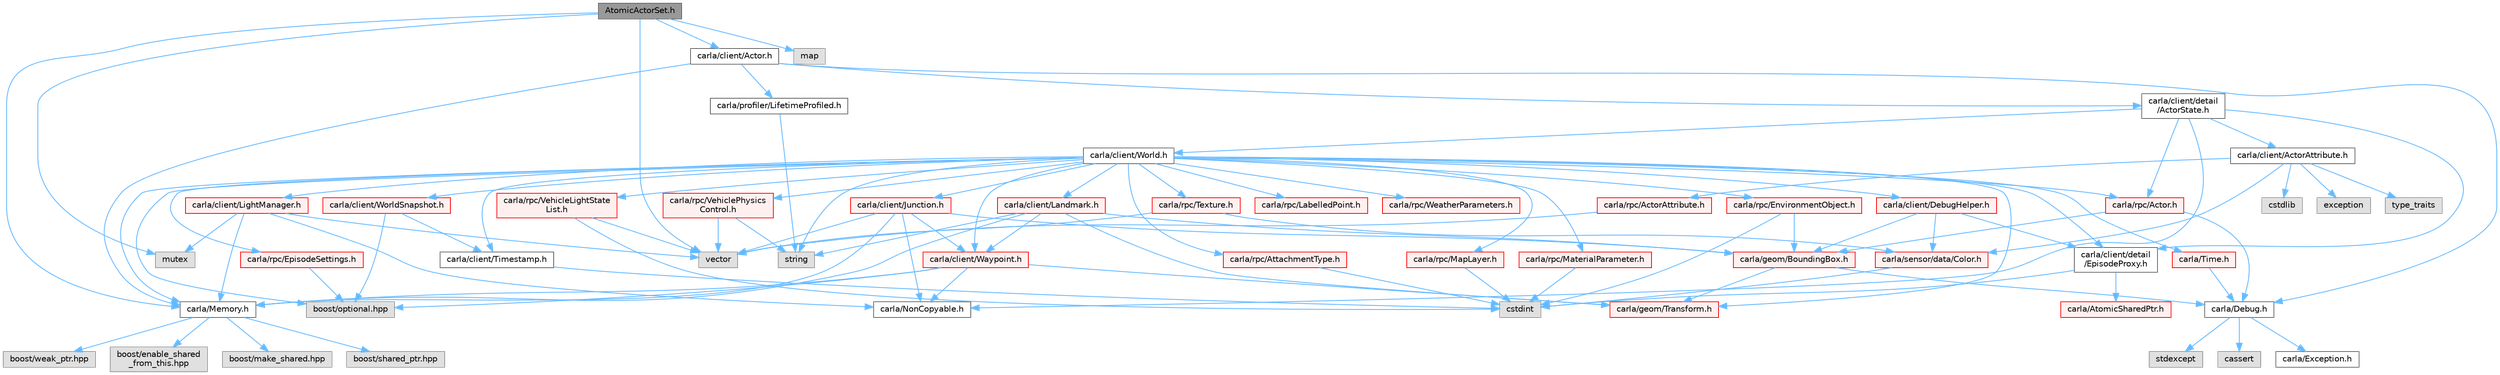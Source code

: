 digraph "AtomicActorSet.h"
{
 // INTERACTIVE_SVG=YES
 // LATEX_PDF_SIZE
  bgcolor="transparent";
  edge [fontname=Helvetica,fontsize=10,labelfontname=Helvetica,labelfontsize=10];
  node [fontname=Helvetica,fontsize=10,shape=box,height=0.2,width=0.4];
  Node1 [id="Node000001",label="AtomicActorSet.h",height=0.2,width=0.4,color="gray40", fillcolor="grey60", style="filled", fontcolor="black",tooltip=" "];
  Node1 -> Node2 [id="edge1_Node000001_Node000002",color="steelblue1",style="solid",tooltip=" "];
  Node2 [id="Node000002",label="mutex",height=0.2,width=0.4,color="grey60", fillcolor="#E0E0E0", style="filled",tooltip=" "];
  Node1 -> Node3 [id="edge2_Node000001_Node000003",color="steelblue1",style="solid",tooltip=" "];
  Node3 [id="Node000003",label="map",height=0.2,width=0.4,color="grey60", fillcolor="#E0E0E0", style="filled",tooltip=" "];
  Node1 -> Node4 [id="edge3_Node000001_Node000004",color="steelblue1",style="solid",tooltip=" "];
  Node4 [id="Node000004",label="vector",height=0.2,width=0.4,color="grey60", fillcolor="#E0E0E0", style="filled",tooltip=" "];
  Node1 -> Node5 [id="edge4_Node000001_Node000005",color="steelblue1",style="solid",tooltip=" "];
  Node5 [id="Node000005",label="carla/client/Actor.h",height=0.2,width=0.4,color="grey40", fillcolor="white", style="filled",URL="$da/d48/client_2Actor_8h.html",tooltip=" "];
  Node5 -> Node6 [id="edge5_Node000005_Node000006",color="steelblue1",style="solid",tooltip=" "];
  Node6 [id="Node000006",label="carla/Debug.h",height=0.2,width=0.4,color="grey40", fillcolor="white", style="filled",URL="$d4/deb/Debug_8h.html",tooltip=" "];
  Node6 -> Node7 [id="edge6_Node000006_Node000007",color="steelblue1",style="solid",tooltip=" "];
  Node7 [id="Node000007",label="carla/Exception.h",height=0.2,width=0.4,color="grey40", fillcolor="white", style="filled",URL="$d8/d8a/Exception_8h.html",tooltip=" "];
  Node6 -> Node8 [id="edge7_Node000006_Node000008",color="steelblue1",style="solid",tooltip=" "];
  Node8 [id="Node000008",label="stdexcept",height=0.2,width=0.4,color="grey60", fillcolor="#E0E0E0", style="filled",tooltip=" "];
  Node6 -> Node9 [id="edge8_Node000006_Node000009",color="steelblue1",style="solid",tooltip=" "];
  Node9 [id="Node000009",label="cassert",height=0.2,width=0.4,color="grey60", fillcolor="#E0E0E0", style="filled",tooltip=" "];
  Node5 -> Node10 [id="edge9_Node000005_Node000010",color="steelblue1",style="solid",tooltip=" "];
  Node10 [id="Node000010",label="carla/Memory.h",height=0.2,width=0.4,color="grey40", fillcolor="white", style="filled",URL="$de/d5c/Memory_8h.html",tooltip=" "];
  Node10 -> Node11 [id="edge10_Node000010_Node000011",color="steelblue1",style="solid",tooltip=" "];
  Node11 [id="Node000011",label="boost/enable_shared\l_from_this.hpp",height=0.2,width=0.4,color="grey60", fillcolor="#E0E0E0", style="filled",tooltip=" "];
  Node10 -> Node12 [id="edge11_Node000010_Node000012",color="steelblue1",style="solid",tooltip=" "];
  Node12 [id="Node000012",label="boost/make_shared.hpp",height=0.2,width=0.4,color="grey60", fillcolor="#E0E0E0", style="filled",tooltip=" "];
  Node10 -> Node13 [id="edge12_Node000010_Node000013",color="steelblue1",style="solid",tooltip=" "];
  Node13 [id="Node000013",label="boost/shared_ptr.hpp",height=0.2,width=0.4,color="grey60", fillcolor="#E0E0E0", style="filled",tooltip=" "];
  Node10 -> Node14 [id="edge13_Node000010_Node000014",color="steelblue1",style="solid",tooltip=" "];
  Node14 [id="Node000014",label="boost/weak_ptr.hpp",height=0.2,width=0.4,color="grey60", fillcolor="#E0E0E0", style="filled",tooltip=" "];
  Node5 -> Node15 [id="edge14_Node000005_Node000015",color="steelblue1",style="solid",tooltip=" "];
  Node15 [id="Node000015",label="carla/client/detail\l/ActorState.h",height=0.2,width=0.4,color="grey40", fillcolor="white", style="filled",URL="$d4/d22/client_2detail_2ActorState_8h.html",tooltip=" "];
  Node15 -> Node16 [id="edge15_Node000015_Node000016",color="steelblue1",style="solid",tooltip=" "];
  Node16 [id="Node000016",label="carla/NonCopyable.h",height=0.2,width=0.4,color="grey40", fillcolor="white", style="filled",URL="$d4/dd8/LibCarla_2source_2carla_2NonCopyable_8h.html",tooltip=" "];
  Node15 -> Node17 [id="edge16_Node000015_Node000017",color="steelblue1",style="solid",tooltip=" "];
  Node17 [id="Node000017",label="carla/client/World.h",height=0.2,width=0.4,color="grey40", fillcolor="white", style="filled",URL="$dd/d5b/World_8h.html",tooltip=" "];
  Node17 -> Node10 [id="edge17_Node000017_Node000010",color="steelblue1",style="solid",tooltip=" "];
  Node17 -> Node18 [id="edge18_Node000017_Node000018",color="steelblue1",style="solid",tooltip=" "];
  Node18 [id="Node000018",label="carla/Time.h",height=0.2,width=0.4,color="red", fillcolor="#FFF0F0", style="filled",URL="$d2/d33/Time_8h.html",tooltip=" "];
  Node18 -> Node6 [id="edge19_Node000018_Node000006",color="steelblue1",style="solid",tooltip=" "];
  Node17 -> Node21 [id="edge20_Node000017_Node000021",color="steelblue1",style="solid",tooltip=" "];
  Node21 [id="Node000021",label="carla/client/DebugHelper.h",height=0.2,width=0.4,color="red", fillcolor="#FFF0F0", style="filled",URL="$d1/dbe/DebugHelper_8h.html",tooltip=" "];
  Node21 -> Node22 [id="edge21_Node000021_Node000022",color="steelblue1",style="solid",tooltip=" "];
  Node22 [id="Node000022",label="carla/client/detail\l/EpisodeProxy.h",height=0.2,width=0.4,color="grey40", fillcolor="white", style="filled",URL="$dc/dc2/EpisodeProxy_8h.html",tooltip=" "];
  Node22 -> Node23 [id="edge22_Node000022_Node000023",color="steelblue1",style="solid",tooltip=" "];
  Node23 [id="Node000023",label="carla/AtomicSharedPtr.h",height=0.2,width=0.4,color="red", fillcolor="#FFF0F0", style="filled",URL="$df/de2/AtomicSharedPtr_8h.html",tooltip=" "];
  Node22 -> Node25 [id="edge23_Node000022_Node000025",color="steelblue1",style="solid",tooltip=" "];
  Node25 [id="Node000025",label="cstdint",height=0.2,width=0.4,color="grey60", fillcolor="#E0E0E0", style="filled",tooltip=" "];
  Node21 -> Node26 [id="edge24_Node000021_Node000026",color="steelblue1",style="solid",tooltip=" "];
  Node26 [id="Node000026",label="carla/geom/BoundingBox.h",height=0.2,width=0.4,color="red", fillcolor="#FFF0F0", style="filled",URL="$d2/dfe/LibCarla_2source_2carla_2geom_2BoundingBox_8h.html",tooltip=" "];
  Node26 -> Node6 [id="edge25_Node000026_Node000006",color="steelblue1",style="solid",tooltip=" "];
  Node26 -> Node36 [id="edge26_Node000026_Node000036",color="steelblue1",style="solid",tooltip=" "];
  Node36 [id="Node000036",label="carla/geom/Transform.h",height=0.2,width=0.4,color="red", fillcolor="#FFF0F0", style="filled",URL="$de/d17/geom_2Transform_8h.html",tooltip=" "];
  Node21 -> Node56 [id="edge27_Node000021_Node000056",color="steelblue1",style="solid",tooltip=" "];
  Node56 [id="Node000056",label="carla/sensor/data/Color.h",height=0.2,width=0.4,color="red", fillcolor="#FFF0F0", style="filled",URL="$db/d51/sensor_2data_2Color_8h.html",tooltip=" "];
  Node56 -> Node25 [id="edge28_Node000056_Node000025",color="steelblue1",style="solid",tooltip=" "];
  Node17 -> Node60 [id="edge29_Node000017_Node000060",color="steelblue1",style="solid",tooltip=" "];
  Node60 [id="Node000060",label="carla/client/Landmark.h",height=0.2,width=0.4,color="red", fillcolor="#FFF0F0", style="filled",URL="$db/d18/Landmark_8h.html",tooltip=" "];
  Node60 -> Node10 [id="edge30_Node000060_Node000010",color="steelblue1",style="solid",tooltip=" "];
  Node60 -> Node61 [id="edge31_Node000060_Node000061",color="steelblue1",style="solid",tooltip=" "];
  Node61 [id="Node000061",label="carla/client/Waypoint.h",height=0.2,width=0.4,color="red", fillcolor="#FFF0F0", style="filled",URL="$d0/d47/client_2Waypoint_8h.html",tooltip=" "];
  Node61 -> Node10 [id="edge32_Node000061_Node000010",color="steelblue1",style="solid",tooltip=" "];
  Node61 -> Node16 [id="edge33_Node000061_Node000016",color="steelblue1",style="solid",tooltip=" "];
  Node61 -> Node36 [id="edge34_Node000061_Node000036",color="steelblue1",style="solid",tooltip=" "];
  Node61 -> Node82 [id="edge35_Node000061_Node000082",color="steelblue1",style="solid",tooltip=" "];
  Node82 [id="Node000082",label="boost/optional.hpp",height=0.2,width=0.4,color="grey60", fillcolor="#E0E0E0", style="filled",tooltip=" "];
  Node60 -> Node36 [id="edge36_Node000060_Node000036",color="steelblue1",style="solid",tooltip=" "];
  Node60 -> Node26 [id="edge37_Node000060_Node000026",color="steelblue1",style="solid",tooltip=" "];
  Node60 -> Node63 [id="edge38_Node000060_Node000063",color="steelblue1",style="solid",tooltip=" "];
  Node63 [id="Node000063",label="string",height=0.2,width=0.4,color="grey60", fillcolor="#E0E0E0", style="filled",tooltip=" "];
  Node17 -> Node61 [id="edge39_Node000017_Node000061",color="steelblue1",style="solid",tooltip=" "];
  Node17 -> Node86 [id="edge40_Node000017_Node000086",color="steelblue1",style="solid",tooltip=" "];
  Node86 [id="Node000086",label="carla/client/Junction.h",height=0.2,width=0.4,color="red", fillcolor="#FFF0F0", style="filled",URL="$dd/d55/client_2Junction_8h.html",tooltip=" "];
  Node86 -> Node10 [id="edge41_Node000086_Node000010",color="steelblue1",style="solid",tooltip=" "];
  Node86 -> Node16 [id="edge42_Node000086_Node000016",color="steelblue1",style="solid",tooltip=" "];
  Node86 -> Node26 [id="edge43_Node000086_Node000026",color="steelblue1",style="solid",tooltip=" "];
  Node86 -> Node61 [id="edge44_Node000086_Node000061",color="steelblue1",style="solid",tooltip=" "];
  Node86 -> Node4 [id="edge45_Node000086_Node000004",color="steelblue1",style="solid",tooltip=" "];
  Node17 -> Node90 [id="edge46_Node000017_Node000090",color="steelblue1",style="solid",tooltip=" "];
  Node90 [id="Node000090",label="carla/client/LightManager.h",height=0.2,width=0.4,color="red", fillcolor="#FFF0F0", style="filled",URL="$dd/d9a/LightManager_8h.html",tooltip=" "];
  Node90 -> Node2 [id="edge47_Node000090_Node000002",color="steelblue1",style="solid",tooltip=" "];
  Node90 -> Node4 [id="edge48_Node000090_Node000004",color="steelblue1",style="solid",tooltip=" "];
  Node90 -> Node10 [id="edge49_Node000090_Node000010",color="steelblue1",style="solid",tooltip=" "];
  Node90 -> Node16 [id="edge50_Node000090_Node000016",color="steelblue1",style="solid",tooltip=" "];
  Node17 -> Node96 [id="edge51_Node000017_Node000096",color="steelblue1",style="solid",tooltip=" "];
  Node96 [id="Node000096",label="carla/client/Timestamp.h",height=0.2,width=0.4,color="grey40", fillcolor="white", style="filled",URL="$d7/d66/Timestamp_8h.html",tooltip=" "];
  Node96 -> Node25 [id="edge52_Node000096_Node000025",color="steelblue1",style="solid",tooltip=" "];
  Node17 -> Node97 [id="edge53_Node000017_Node000097",color="steelblue1",style="solid",tooltip=" "];
  Node97 [id="Node000097",label="carla/client/WorldSnapshot.h",height=0.2,width=0.4,color="red", fillcolor="#FFF0F0", style="filled",URL="$df/d11/WorldSnapshot_8h.html",tooltip=" "];
  Node97 -> Node96 [id="edge54_Node000097_Node000096",color="steelblue1",style="solid",tooltip=" "];
  Node97 -> Node82 [id="edge55_Node000097_Node000082",color="steelblue1",style="solid",tooltip=" "];
  Node17 -> Node22 [id="edge56_Node000017_Node000022",color="steelblue1",style="solid",tooltip=" "];
  Node17 -> Node36 [id="edge57_Node000017_Node000036",color="steelblue1",style="solid",tooltip=" "];
  Node17 -> Node126 [id="edge58_Node000017_Node000126",color="steelblue1",style="solid",tooltip=" "];
  Node126 [id="Node000126",label="carla/rpc/Actor.h",height=0.2,width=0.4,color="red", fillcolor="#FFF0F0", style="filled",URL="$d8/d73/rpc_2Actor_8h.html",tooltip=" "];
  Node126 -> Node6 [id="edge59_Node000126_Node000006",color="steelblue1",style="solid",tooltip=" "];
  Node126 -> Node26 [id="edge60_Node000126_Node000026",color="steelblue1",style="solid",tooltip=" "];
  Node17 -> Node144 [id="edge61_Node000017_Node000144",color="steelblue1",style="solid",tooltip=" "];
  Node144 [id="Node000144",label="carla/rpc/AttachmentType.h",height=0.2,width=0.4,color="red", fillcolor="#FFF0F0", style="filled",URL="$d9/df7/AttachmentType_8h.html",tooltip=" "];
  Node144 -> Node25 [id="edge62_Node000144_Node000025",color="steelblue1",style="solid",tooltip=" "];
  Node17 -> Node145 [id="edge63_Node000017_Node000145",color="steelblue1",style="solid",tooltip=" "];
  Node145 [id="Node000145",label="carla/rpc/EpisodeSettings.h",height=0.2,width=0.4,color="red", fillcolor="#FFF0F0", style="filled",URL="$db/df7/LibCarla_2source_2carla_2rpc_2EpisodeSettings_8h.html",tooltip=" "];
  Node145 -> Node82 [id="edge64_Node000145_Node000082",color="steelblue1",style="solid",tooltip=" "];
  Node17 -> Node150 [id="edge65_Node000017_Node000150",color="steelblue1",style="solid",tooltip=" "];
  Node150 [id="Node000150",label="carla/rpc/EnvironmentObject.h",height=0.2,width=0.4,color="red", fillcolor="#FFF0F0", style="filled",URL="$de/d10/LibCarla_2source_2carla_2rpc_2EnvironmentObject_8h.html",tooltip=" "];
  Node150 -> Node25 [id="edge66_Node000150_Node000025",color="steelblue1",style="solid",tooltip=" "];
  Node150 -> Node26 [id="edge67_Node000150_Node000026",color="steelblue1",style="solid",tooltip=" "];
  Node17 -> Node152 [id="edge68_Node000017_Node000152",color="steelblue1",style="solid",tooltip=" "];
  Node152 [id="Node000152",label="carla/rpc/LabelledPoint.h",height=0.2,width=0.4,color="red", fillcolor="#FFF0F0", style="filled",URL="$d2/dd4/LabelledPoint_8h.html",tooltip=" "];
  Node17 -> Node154 [id="edge69_Node000017_Node000154",color="steelblue1",style="solid",tooltip=" "];
  Node154 [id="Node000154",label="carla/rpc/MapLayer.h",height=0.2,width=0.4,color="red", fillcolor="#FFF0F0", style="filled",URL="$d0/dc2/MapLayer_8h.html",tooltip=" "];
  Node154 -> Node25 [id="edge70_Node000154_Node000025",color="steelblue1",style="solid",tooltip=" "];
  Node17 -> Node155 [id="edge71_Node000017_Node000155",color="steelblue1",style="solid",tooltip=" "];
  Node155 [id="Node000155",label="carla/rpc/VehiclePhysics\lControl.h",height=0.2,width=0.4,color="red", fillcolor="#FFF0F0", style="filled",URL="$d1/d8e/LibCarla_2source_2carla_2rpc_2VehiclePhysicsControl_8h.html",tooltip=" "];
  Node155 -> Node63 [id="edge72_Node000155_Node000063",color="steelblue1",style="solid",tooltip=" "];
  Node155 -> Node4 [id="edge73_Node000155_Node000004",color="steelblue1",style="solid",tooltip=" "];
  Node17 -> Node162 [id="edge74_Node000017_Node000162",color="steelblue1",style="solid",tooltip=" "];
  Node162 [id="Node000162",label="carla/rpc/WeatherParameters.h",height=0.2,width=0.4,color="red", fillcolor="#FFF0F0", style="filled",URL="$da/d0c/LibCarla_2source_2carla_2rpc_2WeatherParameters_8h.html",tooltip=" "];
  Node17 -> Node165 [id="edge75_Node000017_Node000165",color="steelblue1",style="solid",tooltip=" "];
  Node165 [id="Node000165",label="carla/rpc/VehicleLightState\lList.h",height=0.2,width=0.4,color="red", fillcolor="#FFF0F0", style="filled",URL="$d8/d09/VehicleLightStateList_8h.html",tooltip=" "];
  Node165 -> Node25 [id="edge76_Node000165_Node000025",color="steelblue1",style="solid",tooltip=" "];
  Node165 -> Node4 [id="edge77_Node000165_Node000004",color="steelblue1",style="solid",tooltip=" "];
  Node17 -> Node169 [id="edge78_Node000017_Node000169",color="steelblue1",style="solid",tooltip=" "];
  Node169 [id="Node000169",label="carla/rpc/Texture.h",height=0.2,width=0.4,color="red", fillcolor="#FFF0F0", style="filled",URL="$d9/dbf/Texture_8h.html",tooltip=" "];
  Node169 -> Node56 [id="edge79_Node000169_Node000056",color="steelblue1",style="solid",tooltip=" "];
  Node169 -> Node4 [id="edge80_Node000169_Node000004",color="steelblue1",style="solid",tooltip=" "];
  Node17 -> Node170 [id="edge81_Node000017_Node000170",color="steelblue1",style="solid",tooltip=" "];
  Node170 [id="Node000170",label="carla/rpc/MaterialParameter.h",height=0.2,width=0.4,color="red", fillcolor="#FFF0F0", style="filled",URL="$d7/d10/MaterialParameter_8h.html",tooltip=" "];
  Node170 -> Node25 [id="edge82_Node000170_Node000025",color="steelblue1",style="solid",tooltip=" "];
  Node17 -> Node63 [id="edge83_Node000017_Node000063",color="steelblue1",style="solid",tooltip=" "];
  Node17 -> Node82 [id="edge84_Node000017_Node000082",color="steelblue1",style="solid",tooltip=" "];
  Node15 -> Node171 [id="edge85_Node000015_Node000171",color="steelblue1",style="solid",tooltip=" "];
  Node171 [id="Node000171",label="carla/client/ActorAttribute.h",height=0.2,width=0.4,color="grey40", fillcolor="white", style="filled",URL="$d1/d5d/LibCarla_2source_2carla_2client_2ActorAttribute_8h.html",tooltip=" "];
  Node171 -> Node128 [id="edge86_Node000171_Node000128",color="steelblue1",style="solid",tooltip=" "];
  Node128 [id="Node000128",label="carla/rpc/ActorAttribute.h",height=0.2,width=0.4,color="red", fillcolor="#FFF0F0", style="filled",URL="$d2/dc4/LibCarla_2source_2carla_2rpc_2ActorAttribute_8h.html",tooltip=" "];
  Node128 -> Node4 [id="edge87_Node000128_Node000004",color="steelblue1",style="solid",tooltip=" "];
  Node171 -> Node56 [id="edge88_Node000171_Node000056",color="steelblue1",style="solid",tooltip=" "];
  Node171 -> Node172 [id="edge89_Node000171_Node000172",color="steelblue1",style="solid",tooltip=" "];
  Node172 [id="Node000172",label="cstdlib",height=0.2,width=0.4,color="grey60", fillcolor="#E0E0E0", style="filled",tooltip=" "];
  Node171 -> Node95 [id="edge90_Node000171_Node000095",color="steelblue1",style="solid",tooltip=" "];
  Node95 [id="Node000095",label="exception",height=0.2,width=0.4,color="grey60", fillcolor="#E0E0E0", style="filled",tooltip=" "];
  Node171 -> Node34 [id="edge91_Node000171_Node000034",color="steelblue1",style="solid",tooltip=" "];
  Node34 [id="Node000034",label="type_traits",height=0.2,width=0.4,color="grey60", fillcolor="#E0E0E0", style="filled",tooltip=" "];
  Node15 -> Node22 [id="edge92_Node000015_Node000022",color="steelblue1",style="solid",tooltip=" "];
  Node15 -> Node126 [id="edge93_Node000015_Node000126",color="steelblue1",style="solid",tooltip=" "];
  Node5 -> Node173 [id="edge94_Node000005_Node000173",color="steelblue1",style="solid",tooltip=" "];
  Node173 [id="Node000173",label="carla/profiler/LifetimeProfiled.h",height=0.2,width=0.4,color="grey40", fillcolor="white", style="filled",URL="$d9/dc4/LifetimeProfiled_8h.html",tooltip=" "];
  Node173 -> Node63 [id="edge95_Node000173_Node000063",color="steelblue1",style="solid",tooltip=" "];
  Node1 -> Node10 [id="edge96_Node000001_Node000010",color="steelblue1",style="solid",tooltip=" "];
}
